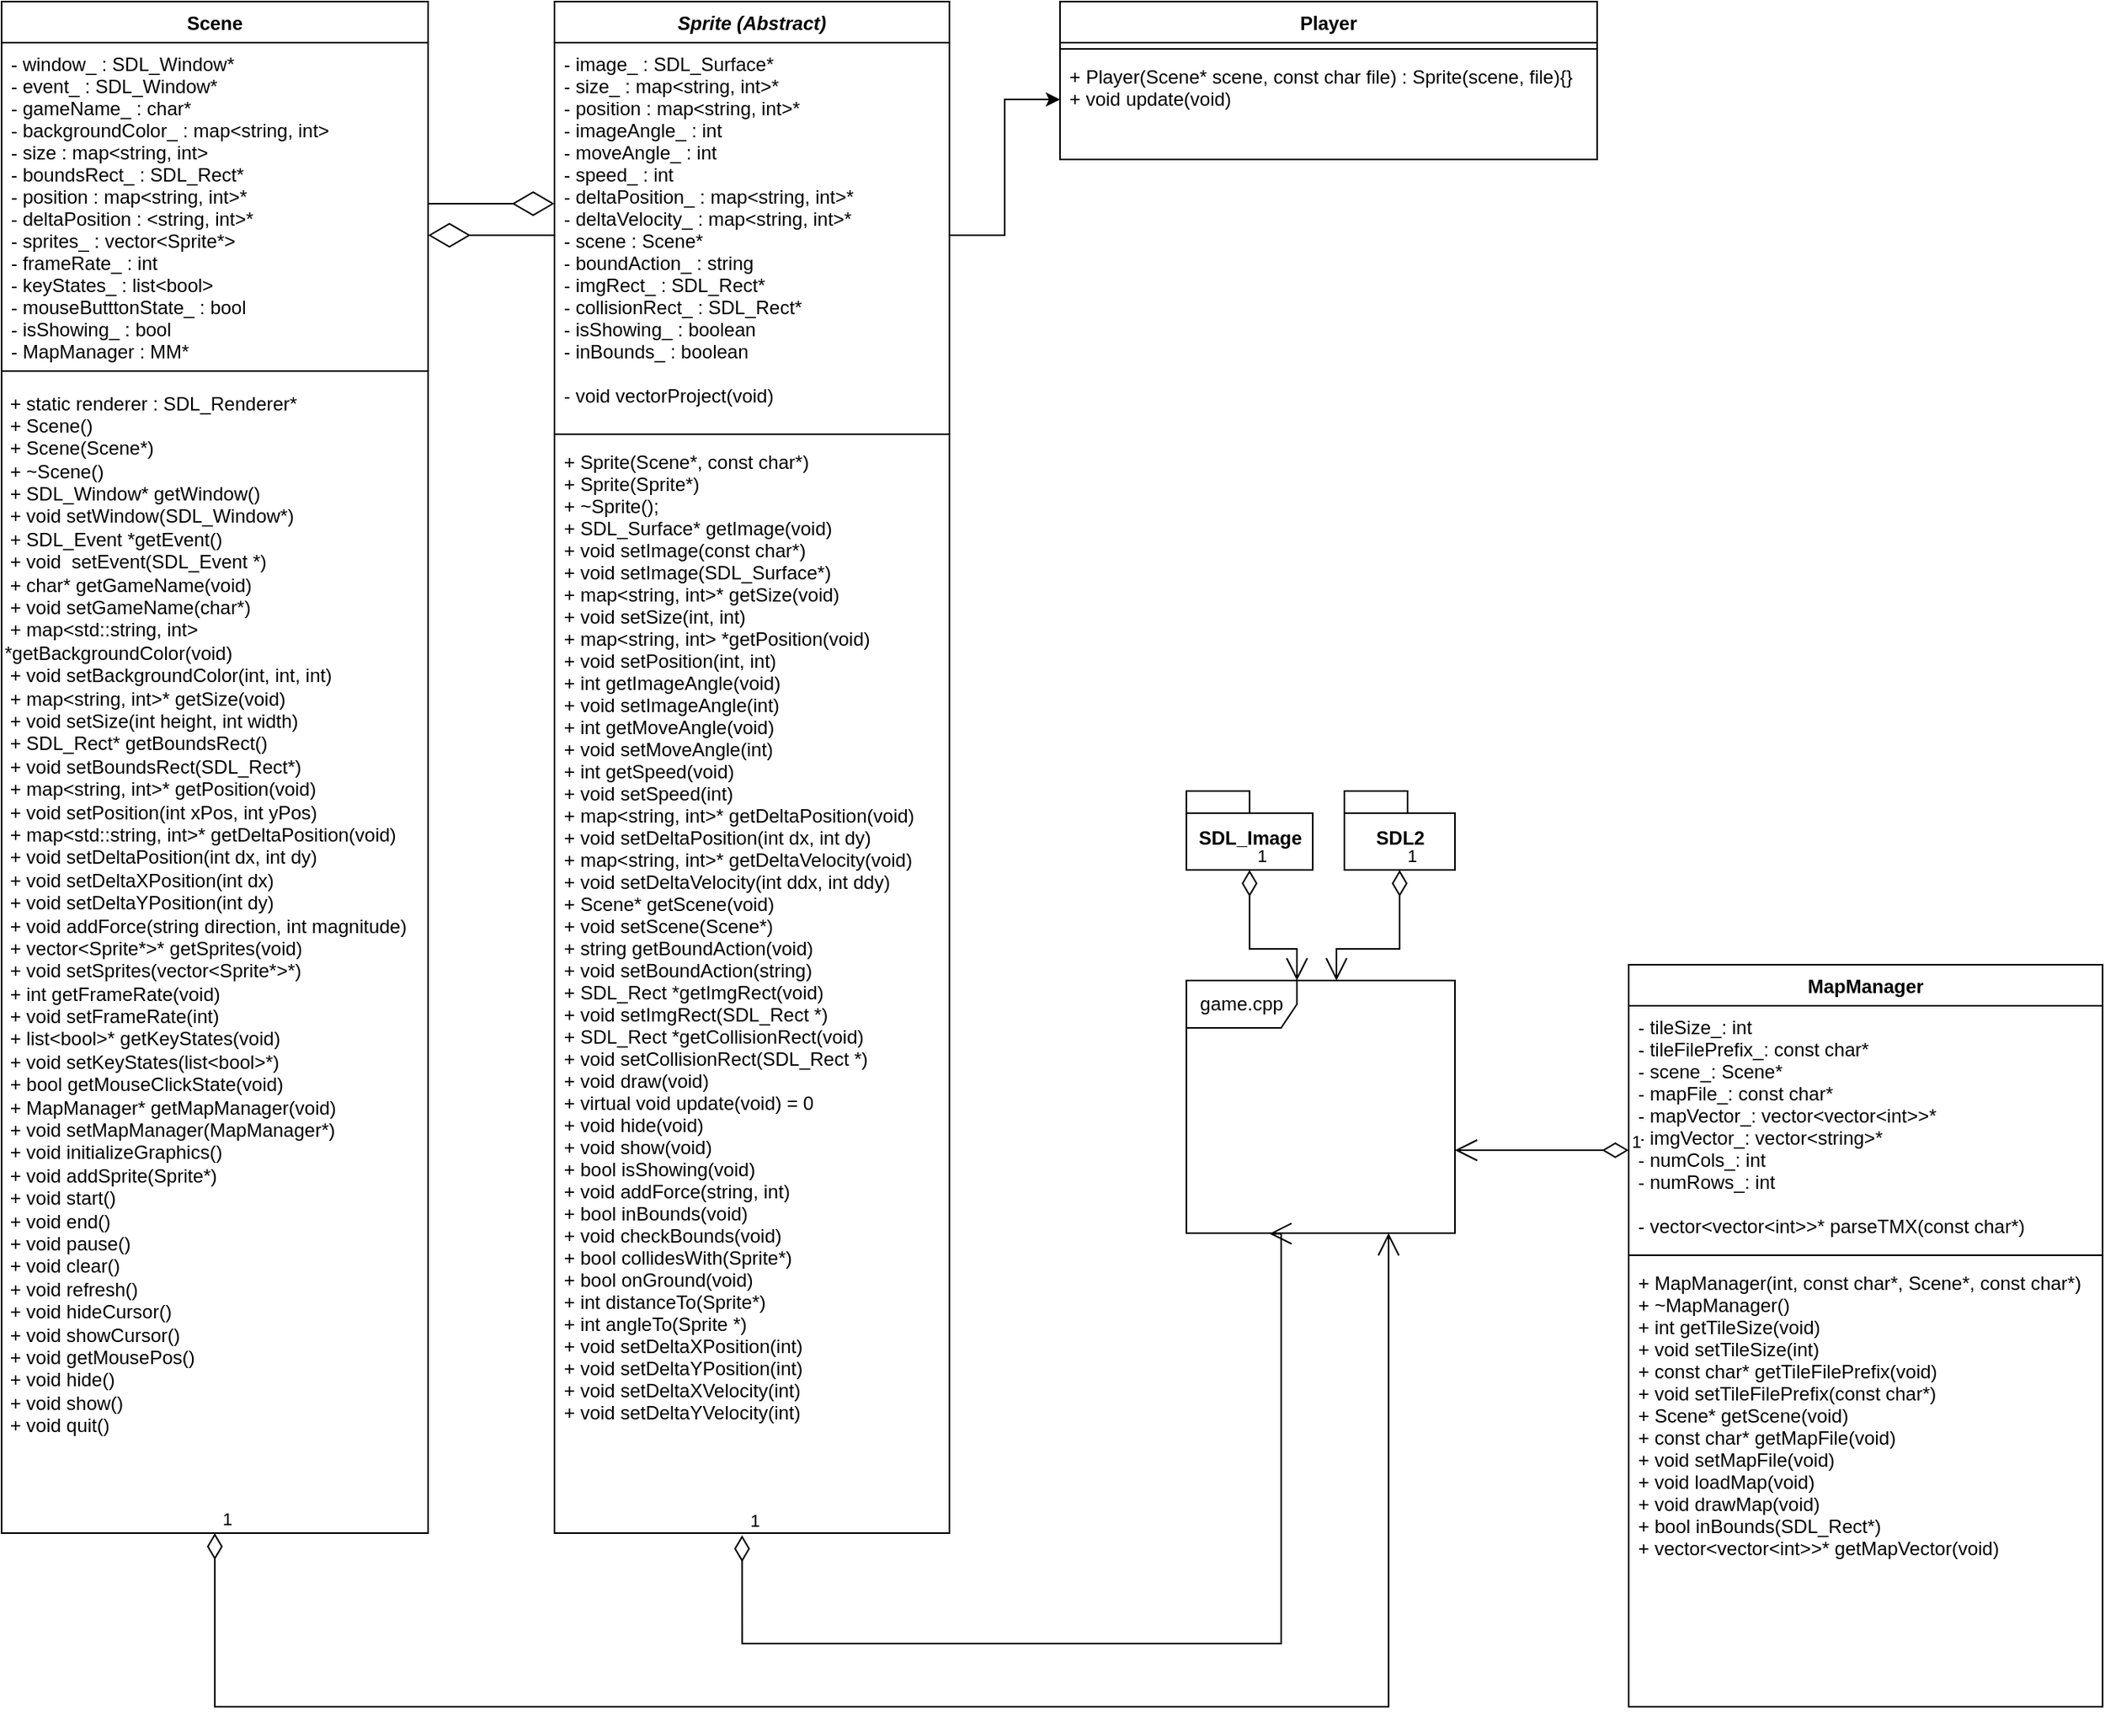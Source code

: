 <mxfile version="20.6.2" type="device"><diagram id="C5RBs43oDa-KdzZeNtuy" name="Page-1"><mxGraphModel dx="2412" dy="674" grid="1" gridSize="10" guides="1" tooltips="1" connect="1" arrows="1" fold="1" page="1" pageScale="1" pageWidth="827" pageHeight="1169" math="0" shadow="0"><root><mxCell id="WIyWlLk6GJQsqaUBKTNV-0"/><mxCell id="WIyWlLk6GJQsqaUBKTNV-1" parent="WIyWlLk6GJQsqaUBKTNV-0"/><mxCell id="zkfFHV4jXpPFQw0GAbJ--0" value="Sprite (Abstract)" style="swimlane;fontStyle=3;align=center;verticalAlign=top;childLayout=stackLayout;horizontal=1;startSize=26;horizontalStack=0;resizeParent=1;resizeLast=0;collapsible=1;marginBottom=0;rounded=0;shadow=0;strokeWidth=1;" parent="WIyWlLk6GJQsqaUBKTNV-1" vertex="1"><mxGeometry x="240" y="40" width="250" height="970" as="geometry"><mxRectangle x="230" y="140" width="160" height="26" as="alternateBounds"/></mxGeometry></mxCell><mxCell id="zkfFHV4jXpPFQw0GAbJ--1" value="- image_ : SDL_Surface*&#10;- size_ : map&lt;string, int&gt;*&#10;- position : map&lt;string, int&gt;*&#10;- imageAngle_ : int&#10;- moveAngle_ : int&#10;- speed_ : int&#10;- deltaPosition_ : map&lt;string, int&gt;*&#10;- deltaVelocity_ : map&lt;string, int&gt;*&#10;- scene : Scene*&#10;- boundAction_ : string&#10;- imgRect_ : SDL_Rect*&#10;- collisionRect_ : SDL_Rect*&#10;- isShowing_ : boolean&#10;- inBounds_ : boolean&#10;&#10;- void vectorProject(void)" style="text;align=left;verticalAlign=top;spacingLeft=4;spacingRight=4;overflow=hidden;rotatable=0;points=[[0,0.5],[1,0.5]];portConstraint=eastwest;" parent="zkfFHV4jXpPFQw0GAbJ--0" vertex="1"><mxGeometry y="26" width="250" height="244" as="geometry"/></mxCell><mxCell id="zkfFHV4jXpPFQw0GAbJ--4" value="" style="line;html=1;strokeWidth=1;align=left;verticalAlign=middle;spacingTop=-1;spacingLeft=3;spacingRight=3;rotatable=0;labelPosition=right;points=[];portConstraint=eastwest;" parent="zkfFHV4jXpPFQw0GAbJ--0" vertex="1"><mxGeometry y="270" width="250" height="8" as="geometry"/></mxCell><mxCell id="zkfFHV4jXpPFQw0GAbJ--5" value="+ Sprite(Scene*, const char*)&#10;+ Sprite(Sprite*)&#10;+ ~Sprite();&#10;+ SDL_Surface* getImage(void)&#10;+ void setImage(const char*)&#10;+ void setImage(SDL_Surface*)&#10;+ map&lt;string, int&gt;* getSize(void)&#10;+ void setSize(int, int)&#10;+ map&lt;string, int&gt; *getPosition(void)&#10;+ void setPosition(int, int)&#10;+ int getImageAngle(void)&#10;+ void setImageAngle(int)&#10;+ int getMoveAngle(void)&#10;+ void setMoveAngle(int)&#10;+ int getSpeed(void)&#10;+ void setSpeed(int)&#10;+ map&lt;string, int&gt;* getDeltaPosition(void)&#10;+ void setDeltaPosition(int dx, int dy)&#10;+ map&lt;string, int&gt;* getDeltaVelocity(void)&#10;+ void setDeltaVelocity(int ddx, int ddy)&#10;+ Scene* getScene(void)&#10;+ void setScene(Scene*)&#10;+ string getBoundAction(void)&#10;+ void setBoundAction(string)&#10;+ SDL_Rect *getImgRect(void)&#10;+ void setImgRect(SDL_Rect *)&#10;+ SDL_Rect *getCollisionRect(void)&#10;+ void setCollisionRect(SDL_Rect *)&#10;+ void draw(void)&#10;+ virtual void update(void) = 0&#10;+ void hide(void)&#10;+ void show(void)&#10;+ bool isShowing(void)&#10;+ void addForce(string, int)&#10;+ bool inBounds(void)&#10;+ void checkBounds(void)&#10;+ bool collidesWith(Sprite*)&#10;+ bool onGround(void)&#10;+ int distanceTo(Sprite*)&#10;+ int angleTo(Sprite *)&#10;+ void setDeltaXPosition(int)&#10;+ void setDeltaYPosition(int)&#10;+ void setDeltaXVelocity(int)&#10;+ void setDeltaYVelocity(int)&#10;" style="text;align=left;verticalAlign=top;spacingLeft=4;spacingRight=4;overflow=hidden;rotatable=0;points=[[0,0.5],[1,0.5]];portConstraint=eastwest;" parent="zkfFHV4jXpPFQw0GAbJ--0" vertex="1"><mxGeometry y="278" width="250" height="692" as="geometry"/></mxCell><mxCell id="zkfFHV4jXpPFQw0GAbJ--17" value="Player" style="swimlane;fontStyle=1;align=center;verticalAlign=top;childLayout=stackLayout;horizontal=1;startSize=26;horizontalStack=0;resizeParent=1;resizeLast=0;collapsible=1;marginBottom=0;rounded=0;shadow=0;strokeWidth=1;" parent="WIyWlLk6GJQsqaUBKTNV-1" vertex="1"><mxGeometry x="560" y="40" width="340" height="100" as="geometry"><mxRectangle x="550" y="140" width="160" height="26" as="alternateBounds"/></mxGeometry></mxCell><mxCell id="zkfFHV4jXpPFQw0GAbJ--23" value="" style="line;html=1;strokeWidth=1;align=left;verticalAlign=middle;spacingTop=-1;spacingLeft=3;spacingRight=3;rotatable=0;labelPosition=right;points=[];portConstraint=eastwest;" parent="zkfFHV4jXpPFQw0GAbJ--17" vertex="1"><mxGeometry y="26" width="340" height="8" as="geometry"/></mxCell><mxCell id="zkfFHV4jXpPFQw0GAbJ--24" value="+ Player(Scene* scene, const char file) : Sprite(scene, file){}&#10;+ void update(void)" style="text;align=left;verticalAlign=top;spacingLeft=4;spacingRight=4;overflow=hidden;rotatable=0;points=[[0,0.5],[1,0.5]];portConstraint=eastwest;" parent="zkfFHV4jXpPFQw0GAbJ--17" vertex="1"><mxGeometry y="34" width="340" height="56" as="geometry"/></mxCell><mxCell id="lYEt3RkuGT_XCWo5ewAJ-2" value="Scene" style="swimlane;fontStyle=1;align=center;verticalAlign=top;childLayout=stackLayout;horizontal=1;startSize=26;horizontalStack=0;resizeParent=1;resizeLast=0;collapsible=1;marginBottom=0;rounded=0;shadow=0;strokeWidth=1;" vertex="1" parent="WIyWlLk6GJQsqaUBKTNV-1"><mxGeometry x="-110" y="40" width="270" height="970" as="geometry"><mxRectangle x="230" y="140" width="160" height="26" as="alternateBounds"/></mxGeometry></mxCell><mxCell id="lYEt3RkuGT_XCWo5ewAJ-3" value="- window_ : SDL_Window*&#10;- event_ : SDL_Window*&#10;- gameName_ : char*&#10;- backgroundColor_ : map&lt;string, int&gt;&#10;- size : map&lt;string, int&gt;&#10;- boundsRect_ : SDL_Rect*&#10;- position : map&lt;string, int&gt;*&#10;- deltaPosition : &lt;string, int&gt;*&#10;- sprites_ : vector&lt;Sprite*&gt;&#10;- frameRate_ : int&#10;- keyStates_ : list&lt;bool&gt;&#10;- mouseButttonState_ : bool&#10;- isShowing_ : bool&#10;- MapManager : MM*" style="text;align=left;verticalAlign=top;spacingLeft=4;spacingRight=4;overflow=hidden;rotatable=0;points=[[0,0.5],[1,0.5]];portConstraint=eastwest;" vertex="1" parent="lYEt3RkuGT_XCWo5ewAJ-2"><mxGeometry y="26" width="270" height="204" as="geometry"/></mxCell><mxCell id="lYEt3RkuGT_XCWo5ewAJ-4" value="" style="line;html=1;strokeWidth=1;align=left;verticalAlign=middle;spacingTop=-1;spacingLeft=3;spacingRight=3;rotatable=0;labelPosition=right;points=[];portConstraint=eastwest;" vertex="1" parent="lYEt3RkuGT_XCWo5ewAJ-2"><mxGeometry y="230" width="270" height="8" as="geometry"/></mxCell><mxCell id="lYEt3RkuGT_XCWo5ewAJ-8" value="&amp;nbsp;+ static renderer : SDL_Renderer*&lt;br&gt;&amp;nbsp;+ Scene()&lt;br&gt;&amp;nbsp;+ Scene(Scene*)&lt;br&gt;&amp;nbsp;+ ~Scene()&lt;br&gt;&amp;nbsp;+ SDL_Window* getWindow()&lt;br&gt;&amp;nbsp;+ void setWindow(SDL_Window*)&lt;br&gt;&amp;nbsp;+&amp;nbsp;SDL_Event *getEvent()&lt;br&gt;&amp;nbsp;+ void&amp;nbsp; setEvent(SDL_Event *)&lt;br&gt;&amp;nbsp;+ char* getGameName(void)&lt;br&gt;&amp;nbsp;+ void setGameName(char*)&lt;br&gt;&amp;nbsp;+ map&amp;lt;std::string, int&amp;gt; *getBackgroundColor(void)&lt;br&gt;&amp;nbsp;+ void setBackgroundColor(int, int, int)&lt;br&gt;&amp;nbsp;+ map&amp;lt;string, int&amp;gt;* getSize(void)&lt;br&gt;&amp;nbsp;+ void setSize(int height, int width)&lt;br&gt;&amp;nbsp;+ SDL_Rect* getBoundsRect()&lt;br&gt;&amp;nbsp;+ void setBoundsRect(SDL_Rect*)&lt;br&gt;&amp;nbsp;+ map&amp;lt;string, int&amp;gt;* getPosition(void)&lt;br&gt;&amp;nbsp;+ void setPosition(int xPos, int yPos)&lt;br&gt;&amp;nbsp;+ map&amp;lt;std::string, int&amp;gt;* getDeltaPosition(void)&lt;br&gt;&amp;nbsp;+ void setDeltaPosition(int dx, int dy)&lt;br&gt;&amp;nbsp;+ void setDeltaXPosition(int dx)&lt;br&gt;&amp;nbsp;+ void setDeltaYPosition(int dy)&lt;br&gt;&amp;nbsp;+ void addForce(string direction, int magnitude)&lt;br&gt;&amp;nbsp;+ vector&amp;lt;Sprite*&amp;gt;* getSprites(void)&lt;br&gt;&amp;nbsp;+ void setSprites(vector&amp;lt;Sprite*&amp;gt;*)&lt;br&gt;&amp;nbsp;+ int getFrameRate(void)&lt;br&gt;&amp;nbsp;+ void setFrameRate(int)&lt;br&gt;&amp;nbsp;+ list&amp;lt;bool&amp;gt;* getKeyStates(void)&lt;br&gt;&amp;nbsp;+ void setKeyStates(list&amp;lt;bool&amp;gt;*)&lt;br&gt;&amp;nbsp;+ bool getMouseClickState(void)&lt;br&gt;&amp;nbsp;+ MapManager* getMapManager(void)&lt;br&gt;&amp;nbsp;+ void setMapManager(MapManager*)&lt;br&gt;&amp;nbsp;+ void initializeGraphics()&lt;br&gt;&amp;nbsp;+ void addSprite(Sprite*)&lt;br&gt;&amp;nbsp;+ void start()&lt;br&gt;&amp;nbsp;+ void end()&lt;br&gt;&amp;nbsp;+ void pause()&lt;br&gt;&amp;nbsp;+ void clear()&lt;br&gt;&amp;nbsp;+ void refresh()&lt;br&gt;&amp;nbsp;+ void hideCursor()&lt;br&gt;&amp;nbsp;+ void showCursor()&lt;br&gt;&amp;nbsp;+ void getMousePos()&lt;br&gt;&amp;nbsp;+ void hide()&lt;br&gt;&amp;nbsp;+ void show()&lt;br&gt;&amp;nbsp;+ void quit()" style="text;html=1;strokeColor=none;fillColor=none;align=left;verticalAlign=middle;whiteSpace=wrap;rounded=0;" vertex="1" parent="lYEt3RkuGT_XCWo5ewAJ-2"><mxGeometry y="238" width="270" height="680" as="geometry"/></mxCell><mxCell id="lYEt3RkuGT_XCWo5ewAJ-9" style="edgeStyle=orthogonalEdgeStyle;rounded=0;orthogonalLoop=1;jettySize=auto;html=1;entryX=0;entryY=0.5;entryDx=0;entryDy=0;" edge="1" parent="WIyWlLk6GJQsqaUBKTNV-1" source="zkfFHV4jXpPFQw0GAbJ--1" target="zkfFHV4jXpPFQw0GAbJ--24"><mxGeometry relative="1" as="geometry"/></mxCell><mxCell id="lYEt3RkuGT_XCWo5ewAJ-16" value="" style="endArrow=diamondThin;endFill=0;endSize=24;html=1;rounded=0;exitX=1;exitY=0.5;exitDx=0;exitDy=0;" edge="1" parent="WIyWlLk6GJQsqaUBKTNV-1" source="lYEt3RkuGT_XCWo5ewAJ-3"><mxGeometry width="160" relative="1" as="geometry"><mxPoint x="70" y="190" as="sourcePoint"/><mxPoint x="240" y="168" as="targetPoint"/></mxGeometry></mxCell><mxCell id="lYEt3RkuGT_XCWo5ewAJ-19" value="" style="endArrow=diamondThin;endFill=0;endSize=24;html=1;rounded=0;exitX=0;exitY=0.5;exitDx=0;exitDy=0;" edge="1" parent="WIyWlLk6GJQsqaUBKTNV-1" source="zkfFHV4jXpPFQw0GAbJ--1"><mxGeometry width="160" relative="1" as="geometry"><mxPoint x="340" y="250" as="sourcePoint"/><mxPoint x="160" y="188" as="targetPoint"/></mxGeometry></mxCell><mxCell id="lYEt3RkuGT_XCWo5ewAJ-20" value="MapManager" style="swimlane;fontStyle=1;align=center;verticalAlign=top;childLayout=stackLayout;horizontal=1;startSize=26;horizontalStack=0;resizeParent=1;resizeParentMax=0;resizeLast=0;collapsible=1;marginBottom=0;" vertex="1" parent="WIyWlLk6GJQsqaUBKTNV-1"><mxGeometry x="920" y="650" width="300" height="470" as="geometry"/></mxCell><mxCell id="lYEt3RkuGT_XCWo5ewAJ-21" value="- tileSize_: int&#10;- tileFilePrefix_: const char*&#10;- scene_: Scene*&#10;- mapFile_: const char*&#10;- mapVector_: vector&lt;vector&lt;int&gt;&gt;*&#10;- imgVector_: vector&lt;string&gt;*&#10;- numCols_: int&#10;- numRows_: int&#10;&#10;- vector&lt;vector&lt;int&gt;&gt;* parseTMX(const char*)&#10;" style="text;strokeColor=none;fillColor=none;align=left;verticalAlign=top;spacingLeft=4;spacingRight=4;overflow=hidden;rotatable=0;points=[[0,0.5],[1,0.5]];portConstraint=eastwest;" vertex="1" parent="lYEt3RkuGT_XCWo5ewAJ-20"><mxGeometry y="26" width="300" height="154" as="geometry"/></mxCell><mxCell id="lYEt3RkuGT_XCWo5ewAJ-22" value="" style="line;strokeWidth=1;fillColor=none;align=left;verticalAlign=middle;spacingTop=-1;spacingLeft=3;spacingRight=3;rotatable=0;labelPosition=right;points=[];portConstraint=eastwest;strokeColor=inherit;" vertex="1" parent="lYEt3RkuGT_XCWo5ewAJ-20"><mxGeometry y="180" width="300" height="8" as="geometry"/></mxCell><mxCell id="lYEt3RkuGT_XCWo5ewAJ-23" value="+ MapManager(int, const char*, Scene*, const char*)&#10;+ ~MapManager()&#10;+ int getTileSize(void)&#10;+ void setTileSize(int)&#10;+ const char* getTileFilePrefix(void)&#10;+ void setTileFilePrefix(const char*)&#10;+ Scene* getScene(void)&#10;+ const char* getMapFile(void)&#10;+ void setMapFile(void)&#10;+ void loadMap(void)&#10;+ void drawMap(void)&#10;+ bool inBounds(SDL_Rect*)&#10;+ vector&lt;vector&lt;int&gt;&gt;* getMapVector(void)" style="text;strokeColor=none;fillColor=none;align=left;verticalAlign=top;spacingLeft=4;spacingRight=4;overflow=hidden;rotatable=0;points=[[0,0.5],[1,0.5]];portConstraint=eastwest;" vertex="1" parent="lYEt3RkuGT_XCWo5ewAJ-20"><mxGeometry y="188" width="300" height="282" as="geometry"/></mxCell><mxCell id="lYEt3RkuGT_XCWo5ewAJ-24" value="SDL2" style="shape=folder;fontStyle=1;spacingTop=10;tabWidth=40;tabHeight=14;tabPosition=left;html=1;" vertex="1" parent="WIyWlLk6GJQsqaUBKTNV-1"><mxGeometry x="740" y="540" width="70" height="50" as="geometry"/></mxCell><mxCell id="lYEt3RkuGT_XCWo5ewAJ-25" value="SDL_Image" style="shape=folder;fontStyle=1;spacingTop=10;tabWidth=40;tabHeight=14;tabPosition=left;html=1;" vertex="1" parent="WIyWlLk6GJQsqaUBKTNV-1"><mxGeometry x="640" y="540" width="80" height="50" as="geometry"/></mxCell><mxCell id="lYEt3RkuGT_XCWo5ewAJ-26" value="game.cpp" style="shape=umlFrame;whiteSpace=wrap;html=1;width=70;height=30;" vertex="1" parent="WIyWlLk6GJQsqaUBKTNV-1"><mxGeometry x="640" y="660" width="170" height="160" as="geometry"/></mxCell><mxCell id="lYEt3RkuGT_XCWo5ewAJ-30" value="1" style="endArrow=open;html=1;endSize=12;startArrow=diamondThin;startSize=14;startFill=0;edgeStyle=orthogonalEdgeStyle;align=left;verticalAlign=bottom;rounded=0;exitX=0.5;exitY=1;exitDx=0;exitDy=0;" edge="1" parent="WIyWlLk6GJQsqaUBKTNV-1" source="lYEt3RkuGT_XCWo5ewAJ-2" target="lYEt3RkuGT_XCWo5ewAJ-26"><mxGeometry x="-1" y="3" relative="1" as="geometry"><mxPoint x="50" y="1020" as="sourcePoint"/><mxPoint x="760" y="850" as="targetPoint"/><Array as="points"><mxPoint x="25" y="1120"/><mxPoint x="768" y="1120"/></Array></mxGeometry></mxCell><mxCell id="lYEt3RkuGT_XCWo5ewAJ-31" value="1" style="endArrow=open;html=1;endSize=12;startArrow=diamondThin;startSize=14;startFill=0;edgeStyle=orthogonalEdgeStyle;align=left;verticalAlign=bottom;rounded=0;exitX=0.475;exitY=1.002;exitDx=0;exitDy=0;exitPerimeter=0;entryX=0.309;entryY=1.002;entryDx=0;entryDy=0;entryPerimeter=0;" edge="1" parent="WIyWlLk6GJQsqaUBKTNV-1" source="zkfFHV4jXpPFQw0GAbJ--5" target="lYEt3RkuGT_XCWo5ewAJ-26"><mxGeometry x="-1" y="3" relative="1" as="geometry"><mxPoint x="630" y="990" as="sourcePoint"/><mxPoint x="790" y="990" as="targetPoint"/><Array as="points"><mxPoint x="359" y="1080"/><mxPoint x="700" y="1080"/></Array></mxGeometry></mxCell><mxCell id="lYEt3RkuGT_XCWo5ewAJ-32" value="1" style="endArrow=open;html=1;endSize=12;startArrow=diamondThin;startSize=14;startFill=0;edgeStyle=orthogonalEdgeStyle;align=left;verticalAlign=bottom;rounded=0;exitX=0;exitY=0.25;exitDx=0;exitDy=0;" edge="1" parent="WIyWlLk6GJQsqaUBKTNV-1" source="lYEt3RkuGT_XCWo5ewAJ-20" target="lYEt3RkuGT_XCWo5ewAJ-26"><mxGeometry x="-1" y="3" relative="1" as="geometry"><mxPoint x="650" y="920" as="sourcePoint"/><mxPoint x="810" y="920" as="targetPoint"/><Array as="points"><mxPoint x="860" y="768"/><mxPoint x="860" y="768"/></Array></mxGeometry></mxCell><mxCell id="lYEt3RkuGT_XCWo5ewAJ-35" value="1" style="endArrow=open;html=1;endSize=12;startArrow=diamondThin;startSize=14;startFill=0;edgeStyle=orthogonalEdgeStyle;align=left;verticalAlign=bottom;rounded=0;exitX=0.5;exitY=1;exitDx=0;exitDy=0;exitPerimeter=0;" edge="1" parent="WIyWlLk6GJQsqaUBKTNV-1" source="lYEt3RkuGT_XCWo5ewAJ-25" target="lYEt3RkuGT_XCWo5ewAJ-26"><mxGeometry x="-1" y="3" relative="1" as="geometry"><mxPoint x="930.0" y="777.5" as="sourcePoint"/><mxPoint x="820.0" y="777.5" as="targetPoint"/><Array as="points"><mxPoint x="680" y="640"/><mxPoint x="710" y="640"/></Array></mxGeometry></mxCell><mxCell id="lYEt3RkuGT_XCWo5ewAJ-36" value="1" style="endArrow=open;html=1;endSize=12;startArrow=diamondThin;startSize=14;startFill=0;edgeStyle=orthogonalEdgeStyle;align=left;verticalAlign=bottom;rounded=0;exitX=0.5;exitY=1;exitDx=0;exitDy=0;exitPerimeter=0;" edge="1" parent="WIyWlLk6GJQsqaUBKTNV-1" source="lYEt3RkuGT_XCWo5ewAJ-24"><mxGeometry x="-1" y="3" relative="1" as="geometry"><mxPoint x="690.0" y="600" as="sourcePoint"/><mxPoint x="735" y="660" as="targetPoint"/><Array as="points"><mxPoint x="775" y="640"/><mxPoint x="735" y="640"/></Array></mxGeometry></mxCell></root></mxGraphModel></diagram></mxfile>